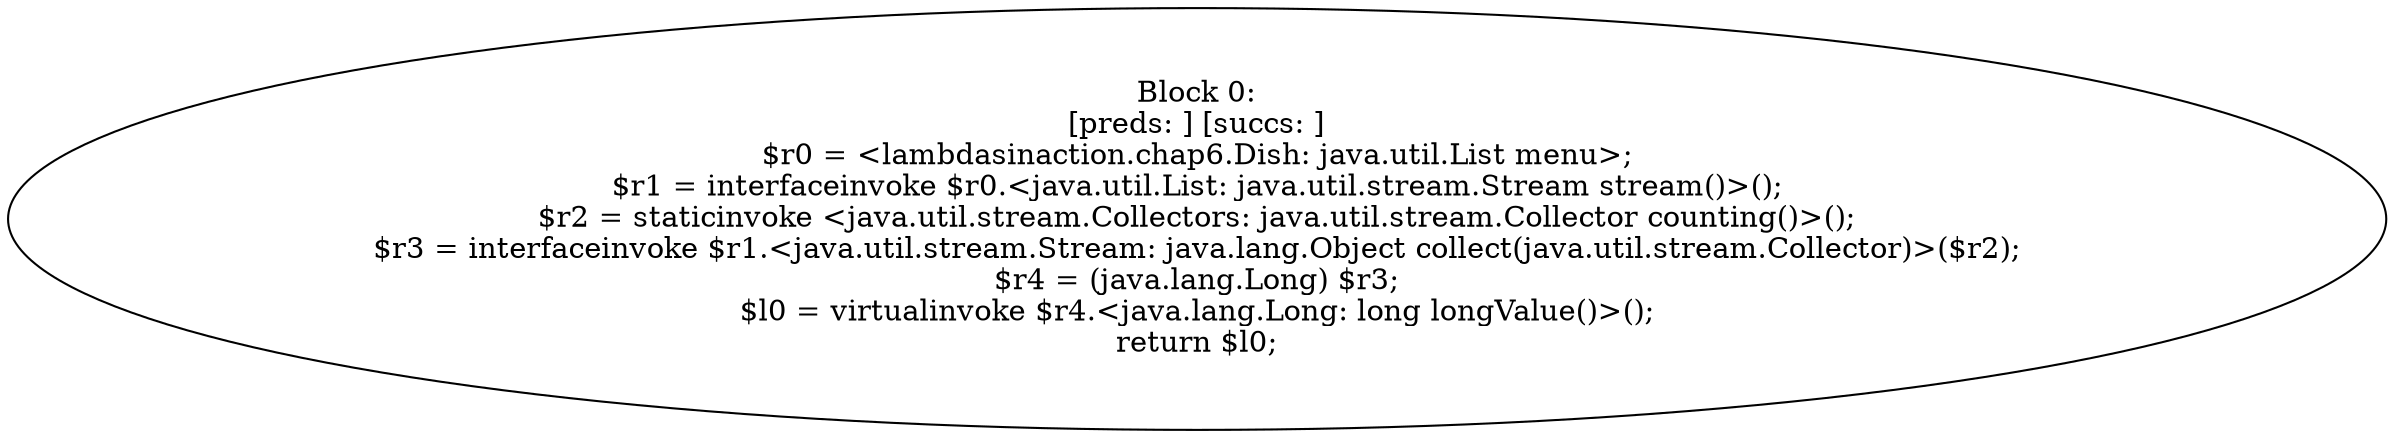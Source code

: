 digraph "unitGraph" {
    "Block 0:
[preds: ] [succs: ]
$r0 = <lambdasinaction.chap6.Dish: java.util.List menu>;
$r1 = interfaceinvoke $r0.<java.util.List: java.util.stream.Stream stream()>();
$r2 = staticinvoke <java.util.stream.Collectors: java.util.stream.Collector counting()>();
$r3 = interfaceinvoke $r1.<java.util.stream.Stream: java.lang.Object collect(java.util.stream.Collector)>($r2);
$r4 = (java.lang.Long) $r3;
$l0 = virtualinvoke $r4.<java.lang.Long: long longValue()>();
return $l0;
"
}
